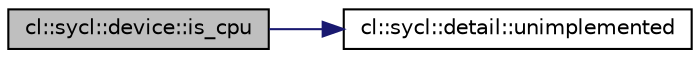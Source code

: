 digraph "cl::sycl::device::is_cpu"
{
 // INTERACTIVE_SVG=YES
  bgcolor="transparent";
  edge [fontname="Helvetica",fontsize="10",labelfontname="Helvetica",labelfontsize="10"];
  node [fontname="Helvetica",fontsize="10",shape=record];
  rankdir="LR";
  Node1 [label="cl::sycl::device::is_cpu",height=0.2,width=0.4,color="black", fillcolor="grey75", style="filled", fontcolor="black"];
  Node1 -> Node2 [color="midnightblue",fontsize="10",style="solid",fontname="Helvetica"];
  Node2 [label="cl::sycl::detail::unimplemented",height=0.2,width=0.4,color="black",URL="$group__debug__trace.html#gabc18198696a1e2ec4ea6c231a8c90391",tooltip="Display an \"unimplemented\" message. "];
}
